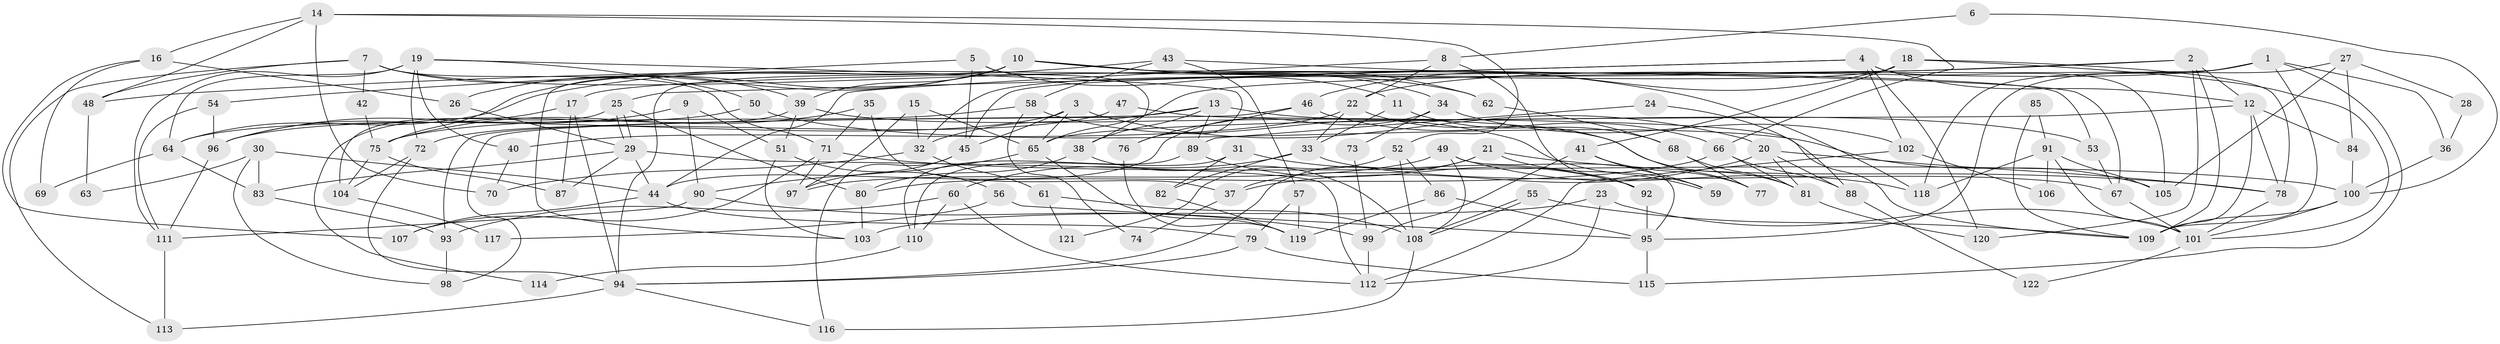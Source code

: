 // coarse degree distribution, {7: 0.1111111111111111, 9: 0.037037037037037035, 6: 0.13580246913580246, 5: 0.19753086419753085, 2: 0.13580246913580246, 10: 0.012345679012345678, 8: 0.06172839506172839, 3: 0.16049382716049382, 4: 0.13580246913580246, 11: 0.012345679012345678}
// Generated by graph-tools (version 1.1) at 2025/41/03/06/25 10:41:59]
// undirected, 122 vertices, 244 edges
graph export_dot {
graph [start="1"]
  node [color=gray90,style=filled];
  1;
  2;
  3;
  4;
  5;
  6;
  7;
  8;
  9;
  10;
  11;
  12;
  13;
  14;
  15;
  16;
  17;
  18;
  19;
  20;
  21;
  22;
  23;
  24;
  25;
  26;
  27;
  28;
  29;
  30;
  31;
  32;
  33;
  34;
  35;
  36;
  37;
  38;
  39;
  40;
  41;
  42;
  43;
  44;
  45;
  46;
  47;
  48;
  49;
  50;
  51;
  52;
  53;
  54;
  55;
  56;
  57;
  58;
  59;
  60;
  61;
  62;
  63;
  64;
  65;
  66;
  67;
  68;
  69;
  70;
  71;
  72;
  73;
  74;
  75;
  76;
  77;
  78;
  79;
  80;
  81;
  82;
  83;
  84;
  85;
  86;
  87;
  88;
  89;
  90;
  91;
  92;
  93;
  94;
  95;
  96;
  97;
  98;
  99;
  100;
  101;
  102;
  103;
  104;
  105;
  106;
  107;
  108;
  109;
  110;
  111;
  112;
  113;
  114;
  115;
  116;
  117;
  118;
  119;
  120;
  121;
  122;
  1 -- 118;
  1 -- 22;
  1 -- 36;
  1 -- 45;
  1 -- 109;
  1 -- 115;
  2 -- 48;
  2 -- 12;
  2 -- 65;
  2 -- 109;
  2 -- 120;
  3 -- 65;
  3 -- 96;
  3 -- 20;
  3 -- 45;
  4 -- 105;
  4 -- 12;
  4 -- 17;
  4 -- 25;
  4 -- 102;
  4 -- 120;
  5 -- 54;
  5 -- 45;
  5 -- 11;
  5 -- 38;
  6 -- 8;
  6 -- 100;
  7 -- 39;
  7 -- 71;
  7 -- 42;
  7 -- 48;
  7 -- 62;
  7 -- 113;
  8 -- 44;
  8 -- 22;
  8 -- 92;
  9 -- 96;
  9 -- 90;
  9 -- 51;
  10 -- 75;
  10 -- 62;
  10 -- 26;
  10 -- 34;
  10 -- 39;
  10 -- 53;
  10 -- 94;
  10 -- 103;
  10 -- 118;
  11 -- 33;
  11 -- 68;
  12 -- 78;
  12 -- 109;
  12 -- 65;
  12 -- 84;
  13 -- 38;
  13 -- 32;
  13 -- 53;
  13 -- 89;
  13 -- 93;
  14 -- 66;
  14 -- 52;
  14 -- 16;
  14 -- 48;
  14 -- 70;
  15 -- 65;
  15 -- 97;
  15 -- 32;
  16 -- 26;
  16 -- 69;
  16 -- 107;
  17 -- 94;
  17 -- 87;
  17 -- 96;
  18 -- 46;
  18 -- 101;
  18 -- 32;
  18 -- 41;
  18 -- 78;
  19 -- 76;
  19 -- 64;
  19 -- 40;
  19 -- 50;
  19 -- 72;
  19 -- 111;
  20 -- 81;
  20 -- 37;
  20 -- 78;
  20 -- 88;
  21 -- 94;
  21 -- 78;
  21 -- 37;
  21 -- 59;
  22 -- 77;
  22 -- 40;
  22 -- 33;
  23 -- 101;
  23 -- 103;
  23 -- 112;
  24 -- 88;
  24 -- 89;
  25 -- 29;
  25 -- 29;
  25 -- 80;
  25 -- 104;
  26 -- 29;
  27 -- 95;
  27 -- 84;
  27 -- 28;
  27 -- 105;
  28 -- 36;
  29 -- 112;
  29 -- 44;
  29 -- 83;
  29 -- 87;
  30 -- 83;
  30 -- 44;
  30 -- 63;
  30 -- 98;
  31 -- 92;
  31 -- 82;
  31 -- 110;
  32 -- 61;
  32 -- 70;
  33 -- 60;
  33 -- 67;
  33 -- 82;
  34 -- 44;
  34 -- 73;
  34 -- 102;
  35 -- 71;
  35 -- 37;
  35 -- 75;
  36 -- 100;
  37 -- 74;
  38 -- 108;
  38 -- 80;
  39 -- 51;
  39 -- 81;
  39 -- 114;
  40 -- 70;
  41 -- 99;
  41 -- 59;
  41 -- 77;
  42 -- 75;
  43 -- 67;
  43 -- 58;
  43 -- 57;
  43 -- 64;
  44 -- 79;
  44 -- 107;
  45 -- 97;
  45 -- 116;
  46 -- 66;
  46 -- 98;
  46 -- 76;
  47 -- 72;
  47 -- 109;
  48 -- 63;
  49 -- 108;
  49 -- 97;
  49 -- 95;
  49 -- 118;
  50 -- 105;
  50 -- 64;
  51 -- 103;
  51 -- 56;
  52 -- 86;
  52 -- 108;
  52 -- 121;
  53 -- 67;
  54 -- 111;
  54 -- 96;
  55 -- 108;
  55 -- 108;
  55 -- 109;
  56 -- 95;
  56 -- 117;
  57 -- 79;
  57 -- 119;
  58 -- 75;
  58 -- 59;
  58 -- 74;
  60 -- 112;
  60 -- 93;
  60 -- 110;
  61 -- 108;
  61 -- 121;
  62 -- 68;
  64 -- 69;
  64 -- 83;
  65 -- 90;
  65 -- 119;
  66 -- 80;
  66 -- 81;
  66 -- 88;
  67 -- 101;
  68 -- 81;
  68 -- 77;
  71 -- 100;
  71 -- 107;
  71 -- 97;
  72 -- 104;
  72 -- 94;
  73 -- 99;
  75 -- 87;
  75 -- 104;
  76 -- 119;
  78 -- 101;
  79 -- 94;
  79 -- 115;
  80 -- 103;
  81 -- 120;
  82 -- 119;
  83 -- 93;
  84 -- 100;
  85 -- 109;
  85 -- 91;
  86 -- 95;
  86 -- 119;
  88 -- 122;
  89 -- 110;
  89 -- 92;
  90 -- 111;
  90 -- 99;
  91 -- 118;
  91 -- 101;
  91 -- 105;
  91 -- 106;
  92 -- 95;
  93 -- 98;
  94 -- 113;
  94 -- 116;
  95 -- 115;
  96 -- 111;
  99 -- 112;
  100 -- 101;
  100 -- 109;
  101 -- 122;
  102 -- 106;
  102 -- 112;
  104 -- 117;
  108 -- 116;
  110 -- 114;
  111 -- 113;
}
